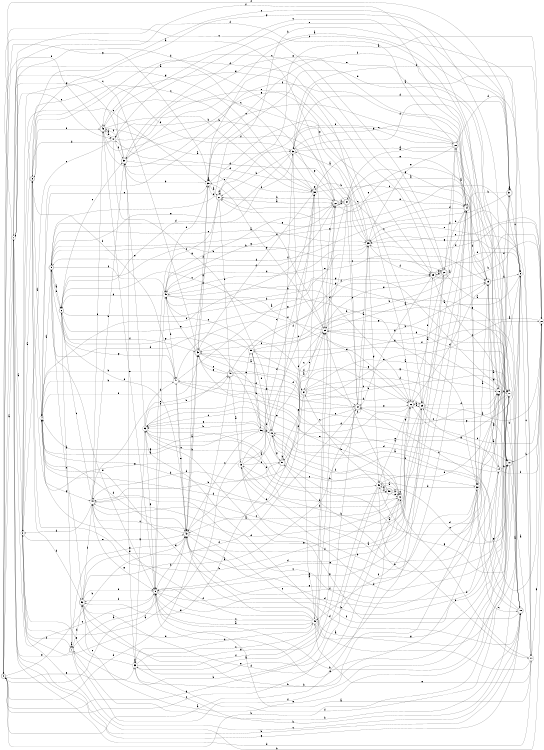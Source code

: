 digraph n46_9 {
__start0 [label="" shape="none"];

rankdir=LR;
size="8,5";

s0 [style="rounded,filled", color="black", fillcolor="white" shape="doublecircle", label="0"];
s1 [style="filled", color="black", fillcolor="white" shape="circle", label="1"];
s2 [style="filled", color="black", fillcolor="white" shape="circle", label="2"];
s3 [style="rounded,filled", color="black", fillcolor="white" shape="doublecircle", label="3"];
s4 [style="filled", color="black", fillcolor="white" shape="circle", label="4"];
s5 [style="rounded,filled", color="black", fillcolor="white" shape="doublecircle", label="5"];
s6 [style="rounded,filled", color="black", fillcolor="white" shape="doublecircle", label="6"];
s7 [style="rounded,filled", color="black", fillcolor="white" shape="doublecircle", label="7"];
s8 [style="filled", color="black", fillcolor="white" shape="circle", label="8"];
s9 [style="rounded,filled", color="black", fillcolor="white" shape="doublecircle", label="9"];
s10 [style="rounded,filled", color="black", fillcolor="white" shape="doublecircle", label="10"];
s11 [style="filled", color="black", fillcolor="white" shape="circle", label="11"];
s12 [style="filled", color="black", fillcolor="white" shape="circle", label="12"];
s13 [style="filled", color="black", fillcolor="white" shape="circle", label="13"];
s14 [style="filled", color="black", fillcolor="white" shape="circle", label="14"];
s15 [style="rounded,filled", color="black", fillcolor="white" shape="doublecircle", label="15"];
s16 [style="filled", color="black", fillcolor="white" shape="circle", label="16"];
s17 [style="filled", color="black", fillcolor="white" shape="circle", label="17"];
s18 [style="rounded,filled", color="black", fillcolor="white" shape="doublecircle", label="18"];
s19 [style="filled", color="black", fillcolor="white" shape="circle", label="19"];
s20 [style="filled", color="black", fillcolor="white" shape="circle", label="20"];
s21 [style="rounded,filled", color="black", fillcolor="white" shape="doublecircle", label="21"];
s22 [style="rounded,filled", color="black", fillcolor="white" shape="doublecircle", label="22"];
s23 [style="rounded,filled", color="black", fillcolor="white" shape="doublecircle", label="23"];
s24 [style="rounded,filled", color="black", fillcolor="white" shape="doublecircle", label="24"];
s25 [style="rounded,filled", color="black", fillcolor="white" shape="doublecircle", label="25"];
s26 [style="rounded,filled", color="black", fillcolor="white" shape="doublecircle", label="26"];
s27 [style="rounded,filled", color="black", fillcolor="white" shape="doublecircle", label="27"];
s28 [style="rounded,filled", color="black", fillcolor="white" shape="doublecircle", label="28"];
s29 [style="filled", color="black", fillcolor="white" shape="circle", label="29"];
s30 [style="rounded,filled", color="black", fillcolor="white" shape="doublecircle", label="30"];
s31 [style="rounded,filled", color="black", fillcolor="white" shape="doublecircle", label="31"];
s32 [style="filled", color="black", fillcolor="white" shape="circle", label="32"];
s33 [style="filled", color="black", fillcolor="white" shape="circle", label="33"];
s34 [style="rounded,filled", color="black", fillcolor="white" shape="doublecircle", label="34"];
s35 [style="filled", color="black", fillcolor="white" shape="circle", label="35"];
s36 [style="filled", color="black", fillcolor="white" shape="circle", label="36"];
s37 [style="rounded,filled", color="black", fillcolor="white" shape="doublecircle", label="37"];
s38 [style="filled", color="black", fillcolor="white" shape="circle", label="38"];
s39 [style="filled", color="black", fillcolor="white" shape="circle", label="39"];
s40 [style="filled", color="black", fillcolor="white" shape="circle", label="40"];
s41 [style="filled", color="black", fillcolor="white" shape="circle", label="41"];
s42 [style="rounded,filled", color="black", fillcolor="white" shape="doublecircle", label="42"];
s43 [style="rounded,filled", color="black", fillcolor="white" shape="doublecircle", label="43"];
s44 [style="filled", color="black", fillcolor="white" shape="circle", label="44"];
s45 [style="rounded,filled", color="black", fillcolor="white" shape="doublecircle", label="45"];
s46 [style="rounded,filled", color="black", fillcolor="white" shape="doublecircle", label="46"];
s47 [style="filled", color="black", fillcolor="white" shape="circle", label="47"];
s48 [style="filled", color="black", fillcolor="white" shape="circle", label="48"];
s49 [style="filled", color="black", fillcolor="white" shape="circle", label="49"];
s50 [style="rounded,filled", color="black", fillcolor="white" shape="doublecircle", label="50"];
s51 [style="rounded,filled", color="black", fillcolor="white" shape="doublecircle", label="51"];
s52 [style="rounded,filled", color="black", fillcolor="white" shape="doublecircle", label="52"];
s53 [style="filled", color="black", fillcolor="white" shape="circle", label="53"];
s54 [style="rounded,filled", color="black", fillcolor="white" shape="doublecircle", label="54"];
s55 [style="filled", color="black", fillcolor="white" shape="circle", label="55"];
s56 [style="filled", color="black", fillcolor="white" shape="circle", label="56"];
s0 -> s1 [label="a"];
s0 -> s42 [label="b"];
s0 -> s42 [label="c"];
s0 -> s45 [label="d"];
s0 -> s33 [label="e"];
s0 -> s31 [label="f"];
s0 -> s39 [label="g"];
s1 -> s2 [label="a"];
s1 -> s18 [label="b"];
s1 -> s9 [label="c"];
s1 -> s11 [label="d"];
s1 -> s47 [label="e"];
s1 -> s15 [label="f"];
s1 -> s18 [label="g"];
s2 -> s3 [label="a"];
s2 -> s20 [label="b"];
s2 -> s39 [label="c"];
s2 -> s48 [label="d"];
s2 -> s42 [label="e"];
s2 -> s7 [label="f"];
s2 -> s38 [label="g"];
s3 -> s4 [label="a"];
s3 -> s26 [label="b"];
s3 -> s38 [label="c"];
s3 -> s52 [label="d"];
s3 -> s36 [label="e"];
s3 -> s46 [label="f"];
s3 -> s31 [label="g"];
s4 -> s5 [label="a"];
s4 -> s41 [label="b"];
s4 -> s22 [label="c"];
s4 -> s42 [label="d"];
s4 -> s39 [label="e"];
s4 -> s43 [label="f"];
s4 -> s44 [label="g"];
s5 -> s6 [label="a"];
s5 -> s27 [label="b"];
s5 -> s35 [label="c"];
s5 -> s6 [label="d"];
s5 -> s9 [label="e"];
s5 -> s40 [label="f"];
s5 -> s8 [label="g"];
s6 -> s7 [label="a"];
s6 -> s32 [label="b"];
s6 -> s30 [label="c"];
s6 -> s36 [label="d"];
s6 -> s42 [label="e"];
s6 -> s43 [label="f"];
s6 -> s18 [label="g"];
s7 -> s7 [label="a"];
s7 -> s8 [label="b"];
s7 -> s18 [label="c"];
s7 -> s52 [label="d"];
s7 -> s1 [label="e"];
s7 -> s17 [label="f"];
s7 -> s42 [label="g"];
s8 -> s9 [label="a"];
s8 -> s41 [label="b"];
s8 -> s11 [label="c"];
s8 -> s28 [label="d"];
s8 -> s35 [label="e"];
s8 -> s33 [label="f"];
s8 -> s35 [label="g"];
s9 -> s7 [label="a"];
s9 -> s10 [label="b"];
s9 -> s40 [label="c"];
s9 -> s16 [label="d"];
s9 -> s24 [label="e"];
s9 -> s52 [label="f"];
s9 -> s24 [label="g"];
s10 -> s11 [label="a"];
s10 -> s0 [label="b"];
s10 -> s2 [label="c"];
s10 -> s39 [label="d"];
s10 -> s52 [label="e"];
s10 -> s39 [label="f"];
s10 -> s49 [label="g"];
s11 -> s9 [label="a"];
s11 -> s5 [label="b"];
s11 -> s4 [label="c"];
s11 -> s12 [label="d"];
s11 -> s48 [label="e"];
s11 -> s35 [label="f"];
s11 -> s20 [label="g"];
s12 -> s0 [label="a"];
s12 -> s13 [label="b"];
s12 -> s12 [label="c"];
s12 -> s43 [label="d"];
s12 -> s52 [label="e"];
s12 -> s19 [label="f"];
s12 -> s26 [label="g"];
s13 -> s14 [label="a"];
s13 -> s32 [label="b"];
s13 -> s38 [label="c"];
s13 -> s38 [label="d"];
s13 -> s55 [label="e"];
s13 -> s51 [label="f"];
s13 -> s3 [label="g"];
s14 -> s15 [label="a"];
s14 -> s10 [label="b"];
s14 -> s44 [label="c"];
s14 -> s19 [label="d"];
s14 -> s53 [label="e"];
s14 -> s20 [label="f"];
s14 -> s25 [label="g"];
s15 -> s16 [label="a"];
s15 -> s8 [label="b"];
s15 -> s46 [label="c"];
s15 -> s26 [label="d"];
s15 -> s39 [label="e"];
s15 -> s28 [label="f"];
s15 -> s14 [label="g"];
s16 -> s8 [label="a"];
s16 -> s17 [label="b"];
s16 -> s21 [label="c"];
s16 -> s12 [label="d"];
s16 -> s43 [label="e"];
s16 -> s31 [label="f"];
s16 -> s37 [label="g"];
s17 -> s18 [label="a"];
s17 -> s51 [label="b"];
s17 -> s34 [label="c"];
s17 -> s13 [label="d"];
s17 -> s9 [label="e"];
s17 -> s42 [label="f"];
s17 -> s40 [label="g"];
s18 -> s19 [label="a"];
s18 -> s16 [label="b"];
s18 -> s34 [label="c"];
s18 -> s53 [label="d"];
s18 -> s21 [label="e"];
s18 -> s29 [label="f"];
s18 -> s53 [label="g"];
s19 -> s2 [label="a"];
s19 -> s20 [label="b"];
s19 -> s53 [label="c"];
s19 -> s29 [label="d"];
s19 -> s8 [label="e"];
s19 -> s38 [label="f"];
s19 -> s51 [label="g"];
s20 -> s21 [label="a"];
s20 -> s10 [label="b"];
s20 -> s26 [label="c"];
s20 -> s35 [label="d"];
s20 -> s35 [label="e"];
s20 -> s36 [label="f"];
s20 -> s55 [label="g"];
s21 -> s22 [label="a"];
s21 -> s45 [label="b"];
s21 -> s9 [label="c"];
s21 -> s21 [label="d"];
s21 -> s39 [label="e"];
s21 -> s28 [label="f"];
s21 -> s42 [label="g"];
s22 -> s0 [label="a"];
s22 -> s21 [label="b"];
s22 -> s23 [label="c"];
s22 -> s1 [label="d"];
s22 -> s24 [label="e"];
s22 -> s54 [label="f"];
s22 -> s40 [label="g"];
s23 -> s24 [label="a"];
s23 -> s20 [label="b"];
s23 -> s10 [label="c"];
s23 -> s8 [label="d"];
s23 -> s27 [label="e"];
s23 -> s3 [label="f"];
s23 -> s34 [label="g"];
s24 -> s25 [label="a"];
s24 -> s27 [label="b"];
s24 -> s36 [label="c"];
s24 -> s5 [label="d"];
s24 -> s30 [label="e"];
s24 -> s46 [label="f"];
s24 -> s32 [label="g"];
s25 -> s20 [label="a"];
s25 -> s26 [label="b"];
s25 -> s44 [label="c"];
s25 -> s9 [label="d"];
s25 -> s23 [label="e"];
s25 -> s16 [label="f"];
s25 -> s10 [label="g"];
s26 -> s27 [label="a"];
s26 -> s40 [label="b"];
s26 -> s49 [label="c"];
s26 -> s44 [label="d"];
s26 -> s53 [label="e"];
s26 -> s25 [label="f"];
s26 -> s29 [label="g"];
s27 -> s17 [label="a"];
s27 -> s13 [label="b"];
s27 -> s0 [label="c"];
s27 -> s28 [label="d"];
s27 -> s29 [label="e"];
s27 -> s48 [label="f"];
s27 -> s23 [label="g"];
s28 -> s24 [label="a"];
s28 -> s29 [label="b"];
s28 -> s4 [label="c"];
s28 -> s54 [label="d"];
s28 -> s35 [label="e"];
s28 -> s1 [label="f"];
s28 -> s36 [label="g"];
s29 -> s15 [label="a"];
s29 -> s15 [label="b"];
s29 -> s6 [label="c"];
s29 -> s17 [label="d"];
s29 -> s30 [label="e"];
s29 -> s43 [label="f"];
s29 -> s22 [label="g"];
s30 -> s31 [label="a"];
s30 -> s44 [label="b"];
s30 -> s16 [label="c"];
s30 -> s22 [label="d"];
s30 -> s33 [label="e"];
s30 -> s46 [label="f"];
s30 -> s1 [label="g"];
s31 -> s32 [label="a"];
s31 -> s24 [label="b"];
s31 -> s8 [label="c"];
s31 -> s36 [label="d"];
s31 -> s47 [label="e"];
s31 -> s5 [label="f"];
s31 -> s31 [label="g"];
s32 -> s15 [label="a"];
s32 -> s33 [label="b"];
s32 -> s18 [label="c"];
s32 -> s49 [label="d"];
s32 -> s42 [label="e"];
s32 -> s42 [label="f"];
s32 -> s10 [label="g"];
s33 -> s34 [label="a"];
s33 -> s18 [label="b"];
s33 -> s22 [label="c"];
s33 -> s33 [label="d"];
s33 -> s2 [label="e"];
s33 -> s22 [label="f"];
s33 -> s53 [label="g"];
s34 -> s35 [label="a"];
s34 -> s7 [label="b"];
s34 -> s51 [label="c"];
s34 -> s52 [label="d"];
s34 -> s26 [label="e"];
s34 -> s30 [label="f"];
s34 -> s41 [label="g"];
s35 -> s36 [label="a"];
s35 -> s6 [label="b"];
s35 -> s47 [label="c"];
s35 -> s40 [label="d"];
s35 -> s46 [label="e"];
s35 -> s23 [label="f"];
s35 -> s49 [label="g"];
s36 -> s8 [label="a"];
s36 -> s21 [label="b"];
s36 -> s37 [label="c"];
s36 -> s17 [label="d"];
s36 -> s5 [label="e"];
s36 -> s10 [label="f"];
s36 -> s22 [label="g"];
s37 -> s17 [label="a"];
s37 -> s4 [label="b"];
s37 -> s25 [label="c"];
s37 -> s25 [label="d"];
s37 -> s38 [label="e"];
s37 -> s16 [label="f"];
s37 -> s48 [label="g"];
s38 -> s1 [label="a"];
s38 -> s35 [label="b"];
s38 -> s24 [label="c"];
s38 -> s39 [label="d"];
s38 -> s15 [label="e"];
s38 -> s43 [label="f"];
s38 -> s38 [label="g"];
s39 -> s21 [label="a"];
s39 -> s30 [label="b"];
s39 -> s39 [label="c"];
s39 -> s40 [label="d"];
s39 -> s23 [label="e"];
s39 -> s43 [label="f"];
s39 -> s29 [label="g"];
s40 -> s22 [label="a"];
s40 -> s41 [label="b"];
s40 -> s20 [label="c"];
s40 -> s6 [label="d"];
s40 -> s15 [label="e"];
s40 -> s26 [label="f"];
s40 -> s10 [label="g"];
s41 -> s35 [label="a"];
s41 -> s4 [label="b"];
s41 -> s42 [label="c"];
s41 -> s10 [label="d"];
s41 -> s16 [label="e"];
s41 -> s3 [label="f"];
s41 -> s6 [label="g"];
s42 -> s43 [label="a"];
s42 -> s14 [label="b"];
s42 -> s44 [label="c"];
s42 -> s9 [label="d"];
s42 -> s41 [label="e"];
s42 -> s24 [label="f"];
s42 -> s25 [label="g"];
s43 -> s37 [label="a"];
s43 -> s42 [label="b"];
s43 -> s1 [label="c"];
s43 -> s39 [label="d"];
s43 -> s40 [label="e"];
s43 -> s26 [label="f"];
s43 -> s12 [label="g"];
s44 -> s12 [label="a"];
s44 -> s29 [label="b"];
s44 -> s6 [label="c"];
s44 -> s2 [label="d"];
s44 -> s45 [label="e"];
s44 -> s46 [label="f"];
s44 -> s9 [label="g"];
s45 -> s13 [label="a"];
s45 -> s17 [label="b"];
s45 -> s43 [label="c"];
s45 -> s23 [label="d"];
s45 -> s20 [label="e"];
s45 -> s34 [label="f"];
s45 -> s43 [label="g"];
s46 -> s36 [label="a"];
s46 -> s38 [label="b"];
s46 -> s27 [label="c"];
s46 -> s47 [label="d"];
s46 -> s9 [label="e"];
s46 -> s0 [label="f"];
s46 -> s25 [label="g"];
s47 -> s46 [label="a"];
s47 -> s29 [label="b"];
s47 -> s2 [label="c"];
s47 -> s3 [label="d"];
s47 -> s26 [label="e"];
s47 -> s30 [label="f"];
s47 -> s19 [label="g"];
s48 -> s9 [label="a"];
s48 -> s29 [label="b"];
s48 -> s9 [label="c"];
s48 -> s33 [label="d"];
s48 -> s4 [label="e"];
s48 -> s44 [label="f"];
s48 -> s17 [label="g"];
s49 -> s12 [label="a"];
s49 -> s37 [label="b"];
s49 -> s0 [label="c"];
s49 -> s31 [label="d"];
s49 -> s11 [label="e"];
s49 -> s50 [label="f"];
s49 -> s0 [label="g"];
s50 -> s12 [label="a"];
s50 -> s19 [label="b"];
s50 -> s10 [label="c"];
s50 -> s4 [label="d"];
s50 -> s12 [label="e"];
s50 -> s29 [label="f"];
s50 -> s49 [label="g"];
s51 -> s16 [label="a"];
s51 -> s51 [label="b"];
s51 -> s29 [label="c"];
s51 -> s44 [label="d"];
s51 -> s52 [label="e"];
s51 -> s36 [label="f"];
s51 -> s5 [label="g"];
s52 -> s35 [label="a"];
s52 -> s16 [label="b"];
s52 -> s5 [label="c"];
s52 -> s25 [label="d"];
s52 -> s9 [label="e"];
s52 -> s44 [label="f"];
s52 -> s12 [label="g"];
s53 -> s49 [label="a"];
s53 -> s45 [label="b"];
s53 -> s32 [label="c"];
s53 -> s41 [label="d"];
s53 -> s30 [label="e"];
s53 -> s50 [label="f"];
s53 -> s9 [label="g"];
s54 -> s32 [label="a"];
s54 -> s42 [label="b"];
s54 -> s34 [label="c"];
s54 -> s47 [label="d"];
s54 -> s22 [label="e"];
s54 -> s42 [label="f"];
s54 -> s24 [label="g"];
s55 -> s34 [label="a"];
s55 -> s56 [label="b"];
s55 -> s40 [label="c"];
s55 -> s5 [label="d"];
s55 -> s19 [label="e"];
s55 -> s23 [label="f"];
s55 -> s17 [label="g"];
s56 -> s4 [label="a"];
s56 -> s53 [label="b"];
s56 -> s42 [label="c"];
s56 -> s19 [label="d"];
s56 -> s53 [label="e"];
s56 -> s55 [label="f"];
s56 -> s4 [label="g"];

}